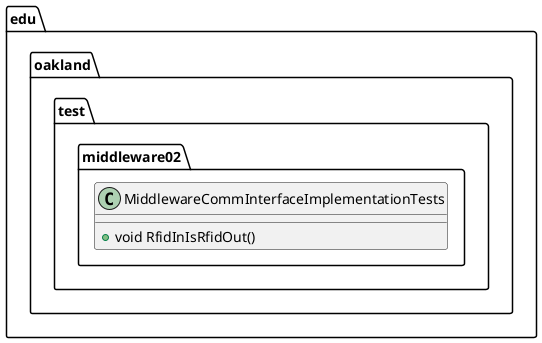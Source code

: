 @startuml MiddlewareCommInterfaceImplementationTests

package edu.oakland.test.middleware02 {
    class MiddlewareCommInterfaceImplementationTests {
        + void RfidInIsRfidOut()
        
    }
}

@enduml